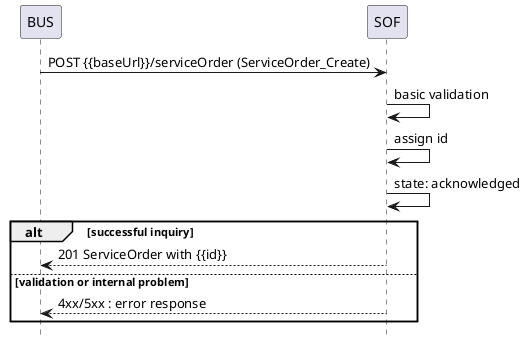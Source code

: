 @startuml


hide footbox

participant BUS
participant SOF

BUS -> SOF : POST {{baseUrl}}/serviceOrder (ServiceOrder_Create)

SOF -> SOF : basic validation
SOF -> SOF : assign id
SOF -> SOF : state: acknowledged
alt successful inquiry
    BUS <-- SOF : 201 ServiceOrder with {{id}}
else validation or internal problem
    BUS <-- SOF: 4xx/5xx : error response
end
@enduml